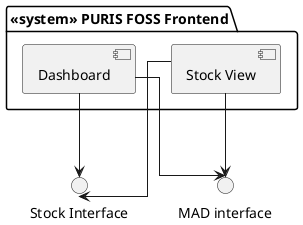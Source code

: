 @startuml
skinparam linetype ortho

package "<<system>> PURIS FOSS Frontend"{

  [Stock View] as stock_view
  [Dashboard] as dashboard

}
stock_view --> "Stock Interface"
stock_view --> "MAD interface"

dashboard --> "Stock Interface"
dashboard --> "MAD interface"

@enduml
